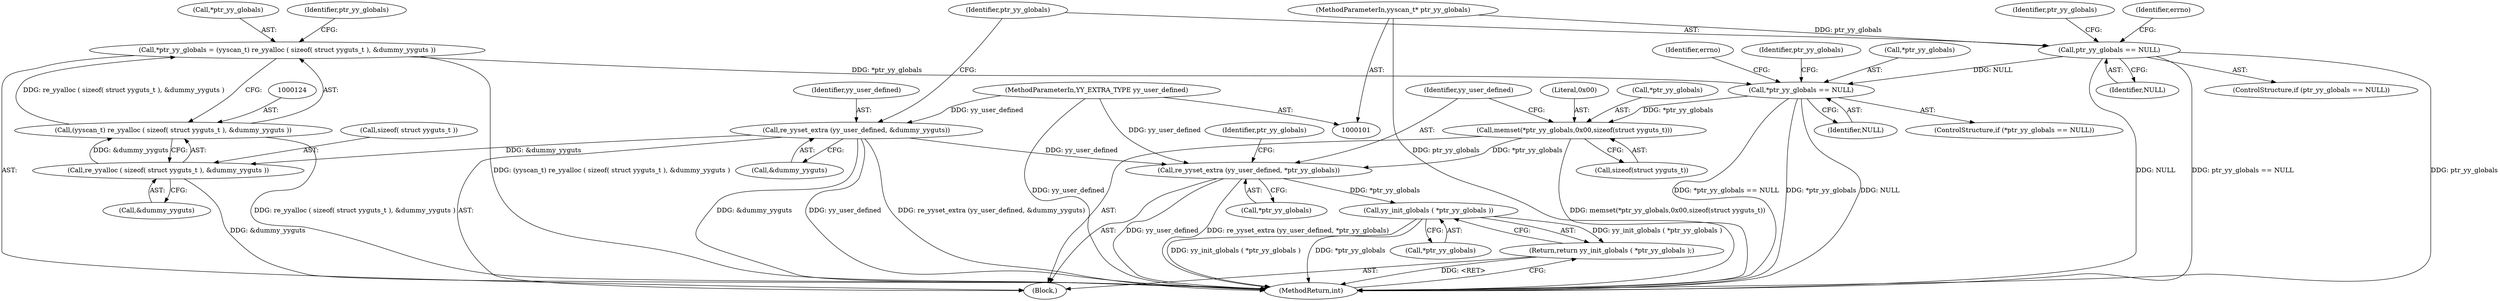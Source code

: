 digraph "0_yara_3119b232c9c453c98d8fa8b6ae4e37ba18117cd4_2@API" {
"1000141" [label="(Call,memset(*ptr_yy_globals,0x00,sizeof(struct yyguts_t)))"];
"1000131" [label="(Call,*ptr_yy_globals == NULL)"];
"1000120" [label="(Call,*ptr_yy_globals = (yyscan_t) re_yyalloc ( sizeof( struct yyguts_t ), &dummy_yyguts ))"];
"1000123" [label="(Call,(yyscan_t) re_yyalloc ( sizeof( struct yyguts_t ), &dummy_yyguts ))"];
"1000125" [label="(Call,re_yyalloc ( sizeof( struct yyguts_t ), &dummy_yyguts ))"];
"1000106" [label="(Call,re_yyset_extra (yy_user_defined, &dummy_yyguts))"];
"1000102" [label="(MethodParameterIn,YY_EXTRA_TYPE yy_user_defined)"];
"1000111" [label="(Call,ptr_yy_globals == NULL)"];
"1000103" [label="(MethodParameterIn,yyscan_t* ptr_yy_globals)"];
"1000147" [label="(Call,re_yyset_extra (yy_user_defined, *ptr_yy_globals))"];
"1000152" [label="(Call,yy_init_globals ( *ptr_yy_globals ))"];
"1000151" [label="(Return,return yy_init_globals ( *ptr_yy_globals );)"];
"1000123" [label="(Call,(yyscan_t) re_yyalloc ( sizeof( struct yyguts_t ), &dummy_yyguts ))"];
"1000112" [label="(Identifier,ptr_yy_globals)"];
"1000116" [label="(Identifier,errno)"];
"1000107" [label="(Identifier,yy_user_defined)"];
"1000151" [label="(Return,return yy_init_globals ( *ptr_yy_globals );)"];
"1000155" [label="(MethodReturn,int)"];
"1000121" [label="(Call,*ptr_yy_globals)"];
"1000144" [label="(Literal,0x00)"];
"1000148" [label="(Identifier,yy_user_defined)"];
"1000126" [label="(Call,sizeof( struct yyguts_t ))"];
"1000125" [label="(Call,re_yyalloc ( sizeof( struct yyguts_t ), &dummy_yyguts ))"];
"1000142" [label="(Call,*ptr_yy_globals)"];
"1000113" [label="(Identifier,NULL)"];
"1000110" [label="(ControlStructure,if (ptr_yy_globals == NULL))"];
"1000102" [label="(MethodParameterIn,YY_EXTRA_TYPE yy_user_defined)"];
"1000152" [label="(Call,yy_init_globals ( *ptr_yy_globals ))"];
"1000137" [label="(Identifier,errno)"];
"1000133" [label="(Identifier,ptr_yy_globals)"];
"1000134" [label="(Identifier,NULL)"];
"1000111" [label="(Call,ptr_yy_globals == NULL)"];
"1000128" [label="(Call,&dummy_yyguts)"];
"1000108" [label="(Call,&dummy_yyguts)"];
"1000141" [label="(Call,memset(*ptr_yy_globals,0x00,sizeof(struct yyguts_t)))"];
"1000104" [label="(Block,)"];
"1000120" [label="(Call,*ptr_yy_globals = (yyscan_t) re_yyalloc ( sizeof( struct yyguts_t ), &dummy_yyguts ))"];
"1000143" [label="(Identifier,ptr_yy_globals)"];
"1000122" [label="(Identifier,ptr_yy_globals)"];
"1000106" [label="(Call,re_yyset_extra (yy_user_defined, &dummy_yyguts))"];
"1000145" [label="(Call,sizeof(struct yyguts_t))"];
"1000147" [label="(Call,re_yyset_extra (yy_user_defined, *ptr_yy_globals))"];
"1000132" [label="(Call,*ptr_yy_globals)"];
"1000130" [label="(ControlStructure,if (*ptr_yy_globals == NULL))"];
"1000103" [label="(MethodParameterIn,yyscan_t* ptr_yy_globals)"];
"1000149" [label="(Call,*ptr_yy_globals)"];
"1000153" [label="(Call,*ptr_yy_globals)"];
"1000154" [label="(Identifier,ptr_yy_globals)"];
"1000131" [label="(Call,*ptr_yy_globals == NULL)"];
"1000141" -> "1000104"  [label="AST: "];
"1000141" -> "1000145"  [label="CFG: "];
"1000142" -> "1000141"  [label="AST: "];
"1000144" -> "1000141"  [label="AST: "];
"1000145" -> "1000141"  [label="AST: "];
"1000148" -> "1000141"  [label="CFG: "];
"1000141" -> "1000155"  [label="DDG: memset(*ptr_yy_globals,0x00,sizeof(struct yyguts_t))"];
"1000131" -> "1000141"  [label="DDG: *ptr_yy_globals"];
"1000141" -> "1000147"  [label="DDG: *ptr_yy_globals"];
"1000131" -> "1000130"  [label="AST: "];
"1000131" -> "1000134"  [label="CFG: "];
"1000132" -> "1000131"  [label="AST: "];
"1000134" -> "1000131"  [label="AST: "];
"1000137" -> "1000131"  [label="CFG: "];
"1000143" -> "1000131"  [label="CFG: "];
"1000131" -> "1000155"  [label="DDG: *ptr_yy_globals == NULL"];
"1000131" -> "1000155"  [label="DDG: *ptr_yy_globals"];
"1000131" -> "1000155"  [label="DDG: NULL"];
"1000120" -> "1000131"  [label="DDG: *ptr_yy_globals"];
"1000111" -> "1000131"  [label="DDG: NULL"];
"1000120" -> "1000104"  [label="AST: "];
"1000120" -> "1000123"  [label="CFG: "];
"1000121" -> "1000120"  [label="AST: "];
"1000123" -> "1000120"  [label="AST: "];
"1000133" -> "1000120"  [label="CFG: "];
"1000120" -> "1000155"  [label="DDG: (yyscan_t) re_yyalloc ( sizeof( struct yyguts_t ), &dummy_yyguts )"];
"1000123" -> "1000120"  [label="DDG: re_yyalloc ( sizeof( struct yyguts_t ), &dummy_yyguts )"];
"1000123" -> "1000125"  [label="CFG: "];
"1000124" -> "1000123"  [label="AST: "];
"1000125" -> "1000123"  [label="AST: "];
"1000123" -> "1000155"  [label="DDG: re_yyalloc ( sizeof( struct yyguts_t ), &dummy_yyguts )"];
"1000125" -> "1000123"  [label="DDG: &dummy_yyguts"];
"1000125" -> "1000128"  [label="CFG: "];
"1000126" -> "1000125"  [label="AST: "];
"1000128" -> "1000125"  [label="AST: "];
"1000125" -> "1000155"  [label="DDG: &dummy_yyguts"];
"1000106" -> "1000125"  [label="DDG: &dummy_yyguts"];
"1000106" -> "1000104"  [label="AST: "];
"1000106" -> "1000108"  [label="CFG: "];
"1000107" -> "1000106"  [label="AST: "];
"1000108" -> "1000106"  [label="AST: "];
"1000112" -> "1000106"  [label="CFG: "];
"1000106" -> "1000155"  [label="DDG: &dummy_yyguts"];
"1000106" -> "1000155"  [label="DDG: yy_user_defined"];
"1000106" -> "1000155"  [label="DDG: re_yyset_extra (yy_user_defined, &dummy_yyguts)"];
"1000102" -> "1000106"  [label="DDG: yy_user_defined"];
"1000106" -> "1000147"  [label="DDG: yy_user_defined"];
"1000102" -> "1000101"  [label="AST: "];
"1000102" -> "1000155"  [label="DDG: yy_user_defined"];
"1000102" -> "1000147"  [label="DDG: yy_user_defined"];
"1000111" -> "1000110"  [label="AST: "];
"1000111" -> "1000113"  [label="CFG: "];
"1000112" -> "1000111"  [label="AST: "];
"1000113" -> "1000111"  [label="AST: "];
"1000116" -> "1000111"  [label="CFG: "];
"1000122" -> "1000111"  [label="CFG: "];
"1000111" -> "1000155"  [label="DDG: ptr_yy_globals"];
"1000111" -> "1000155"  [label="DDG: NULL"];
"1000111" -> "1000155"  [label="DDG: ptr_yy_globals == NULL"];
"1000103" -> "1000111"  [label="DDG: ptr_yy_globals"];
"1000103" -> "1000101"  [label="AST: "];
"1000103" -> "1000155"  [label="DDG: ptr_yy_globals"];
"1000147" -> "1000104"  [label="AST: "];
"1000147" -> "1000149"  [label="CFG: "];
"1000148" -> "1000147"  [label="AST: "];
"1000149" -> "1000147"  [label="AST: "];
"1000154" -> "1000147"  [label="CFG: "];
"1000147" -> "1000155"  [label="DDG: yy_user_defined"];
"1000147" -> "1000155"  [label="DDG: re_yyset_extra (yy_user_defined, *ptr_yy_globals)"];
"1000147" -> "1000152"  [label="DDG: *ptr_yy_globals"];
"1000152" -> "1000151"  [label="AST: "];
"1000152" -> "1000153"  [label="CFG: "];
"1000153" -> "1000152"  [label="AST: "];
"1000151" -> "1000152"  [label="CFG: "];
"1000152" -> "1000155"  [label="DDG: yy_init_globals ( *ptr_yy_globals )"];
"1000152" -> "1000155"  [label="DDG: *ptr_yy_globals"];
"1000152" -> "1000151"  [label="DDG: yy_init_globals ( *ptr_yy_globals )"];
"1000151" -> "1000104"  [label="AST: "];
"1000155" -> "1000151"  [label="CFG: "];
"1000151" -> "1000155"  [label="DDG: <RET>"];
}
